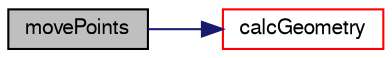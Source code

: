 digraph "movePoints"
{
  bgcolor="transparent";
  edge [fontname="FreeSans",fontsize="10",labelfontname="FreeSans",labelfontsize="10"];
  node [fontname="FreeSans",fontsize="10",shape=record];
  rankdir="LR";
  Node274 [label="movePoints",height=0.2,width=0.4,color="black", fillcolor="grey75", style="filled", fontcolor="black"];
  Node274 -> Node275 [color="midnightblue",fontsize="10",style="solid",fontname="FreeSans"];
  Node275 [label="calcGeometry",height=0.2,width=0.4,color="red",URL="$a27454.html#a58bb4c0382e9ee570811fb3f005a0a97",tooltip="Calculate the patch geometry. "];
}

